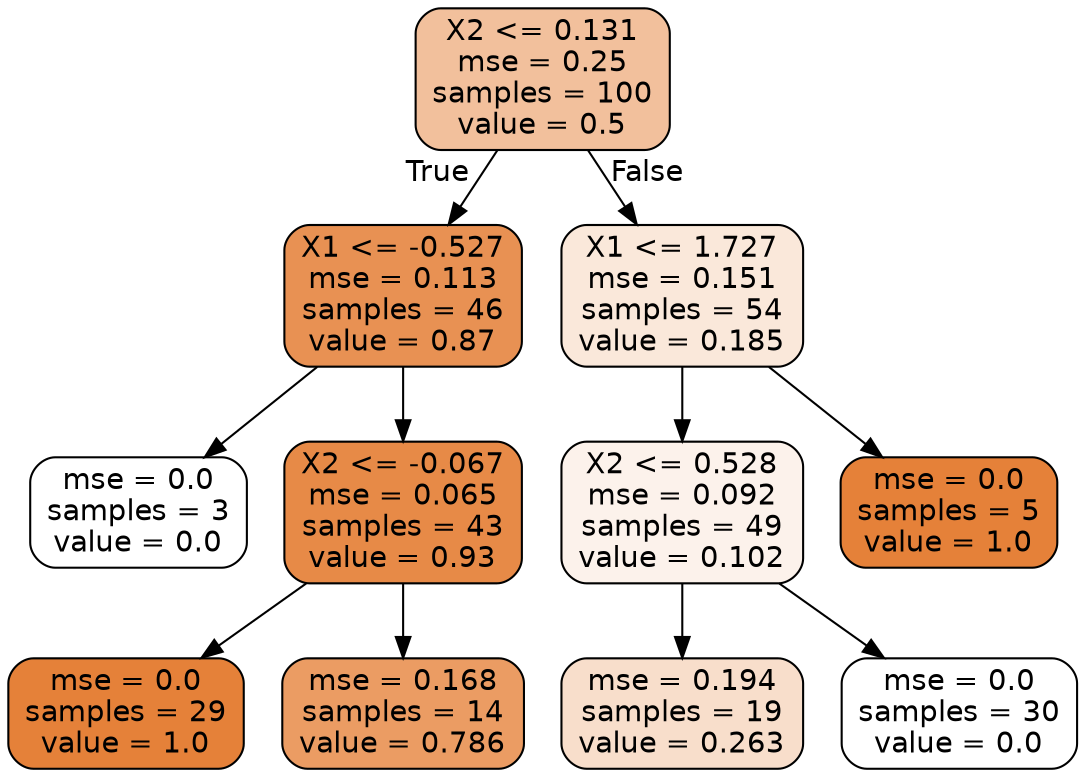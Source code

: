 digraph Tree {
node [shape=box, style="filled, rounded", color="black", fontname=helvetica] ;
edge [fontname=helvetica] ;
0 [label="X2 <= 0.131\nmse = 0.25\nsamples = 100\nvalue = 0.5", fillcolor="#f2c09c"] ;
1 [label="X1 <= -0.527\nmse = 0.113\nsamples = 46\nvalue = 0.87", fillcolor="#e89153"] ;
0 -> 1 [labeldistance=2.5, labelangle=45, headlabel="True"] ;
2 [label="mse = 0.0\nsamples = 3\nvalue = 0.0", fillcolor="#ffffff"] ;
1 -> 2 ;
3 [label="X2 <= -0.067\nmse = 0.065\nsamples = 43\nvalue = 0.93", fillcolor="#e78a47"] ;
1 -> 3 ;
4 [label="mse = 0.0\nsamples = 29\nvalue = 1.0", fillcolor="#e58139"] ;
3 -> 4 ;
5 [label="mse = 0.168\nsamples = 14\nvalue = 0.786", fillcolor="#eb9c63"] ;
3 -> 5 ;
6 [label="X1 <= 1.727\nmse = 0.151\nsamples = 54\nvalue = 0.185", fillcolor="#fae8da"] ;
0 -> 6 [labeldistance=2.5, labelangle=-45, headlabel="False"] ;
7 [label="X2 <= 0.528\nmse = 0.092\nsamples = 49\nvalue = 0.102", fillcolor="#fcf2eb"] ;
6 -> 7 ;
8 [label="mse = 0.194\nsamples = 19\nvalue = 0.263", fillcolor="#f8decb"] ;
7 -> 8 ;
9 [label="mse = 0.0\nsamples = 30\nvalue = 0.0", fillcolor="#ffffff"] ;
7 -> 9 ;
10 [label="mse = 0.0\nsamples = 5\nvalue = 1.0", fillcolor="#e58139"] ;
6 -> 10 ;
}